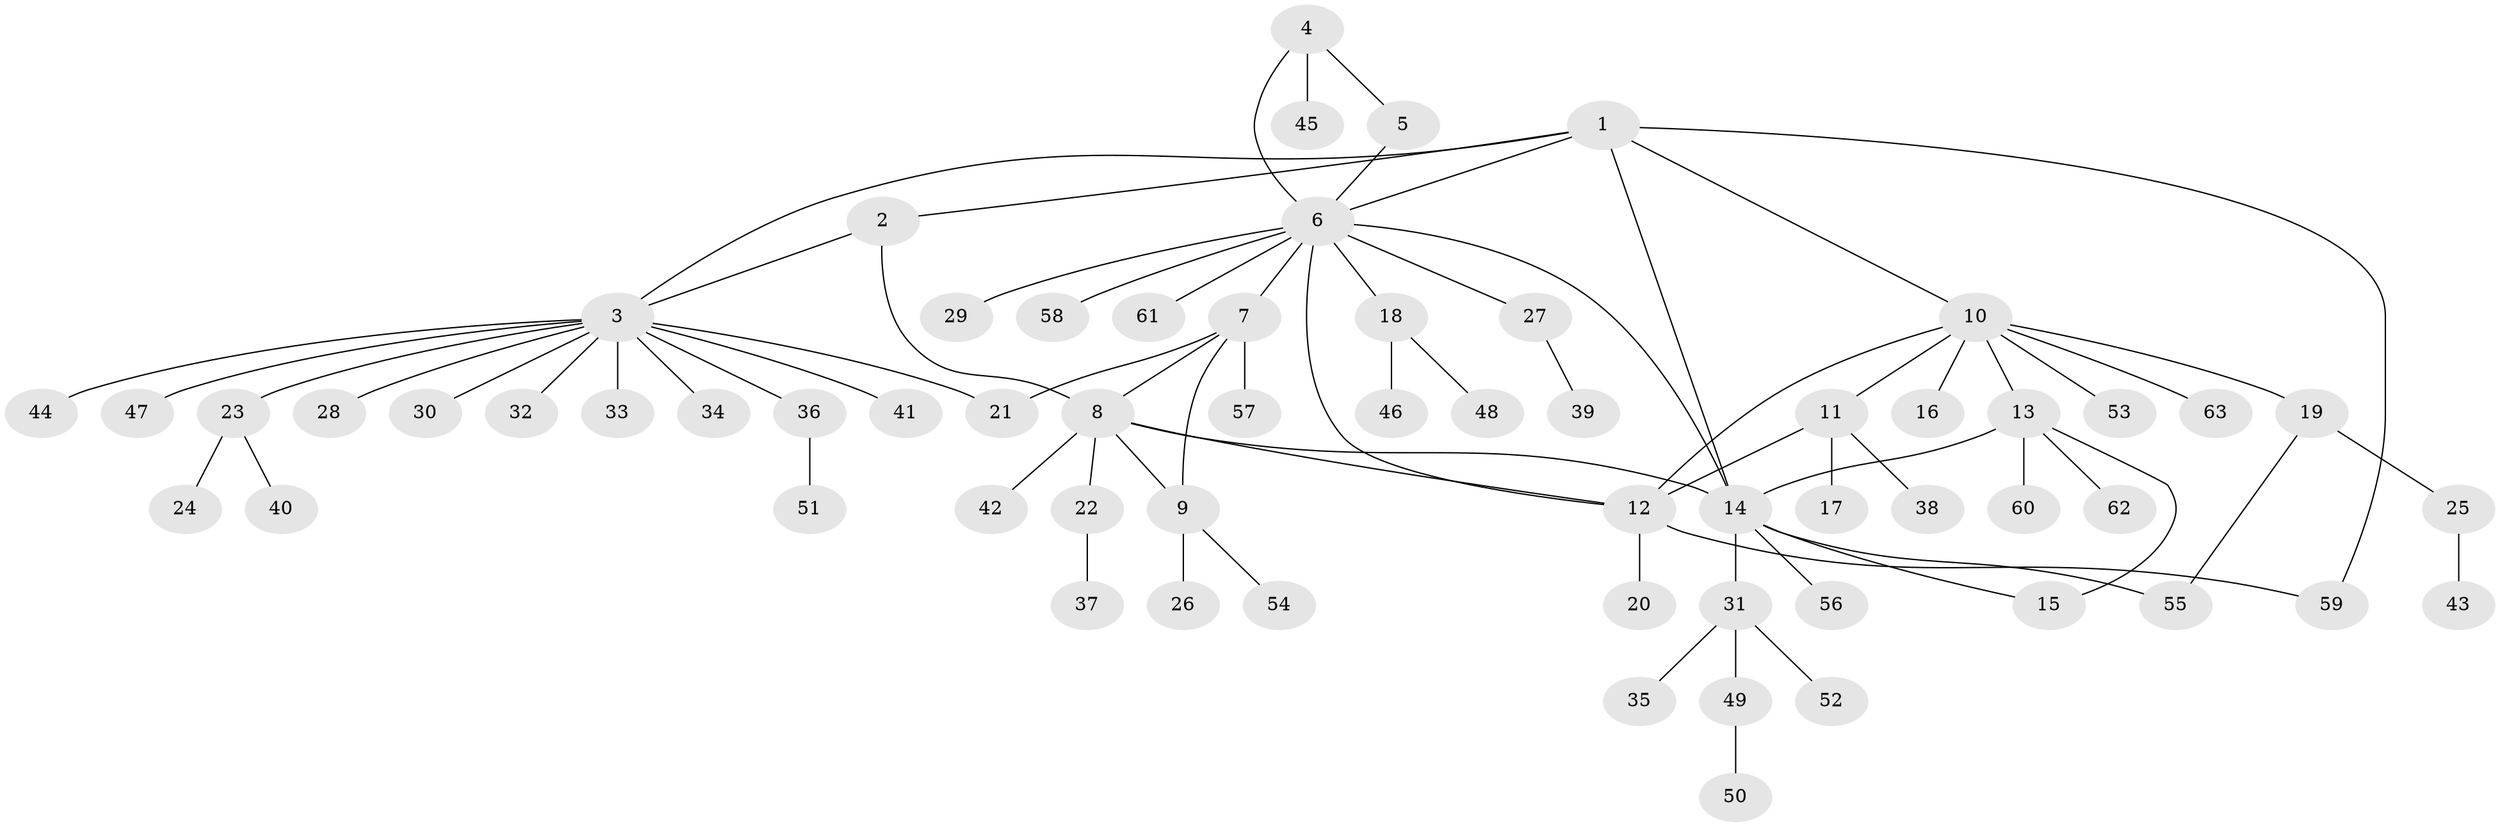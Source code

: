 // Generated by graph-tools (version 1.1) at 2025/11/02/27/25 16:11:29]
// undirected, 63 vertices, 76 edges
graph export_dot {
graph [start="1"]
  node [color=gray90,style=filled];
  1;
  2;
  3;
  4;
  5;
  6;
  7;
  8;
  9;
  10;
  11;
  12;
  13;
  14;
  15;
  16;
  17;
  18;
  19;
  20;
  21;
  22;
  23;
  24;
  25;
  26;
  27;
  28;
  29;
  30;
  31;
  32;
  33;
  34;
  35;
  36;
  37;
  38;
  39;
  40;
  41;
  42;
  43;
  44;
  45;
  46;
  47;
  48;
  49;
  50;
  51;
  52;
  53;
  54;
  55;
  56;
  57;
  58;
  59;
  60;
  61;
  62;
  63;
  1 -- 2;
  1 -- 3;
  1 -- 6;
  1 -- 10;
  1 -- 14;
  1 -- 59;
  2 -- 3;
  2 -- 8;
  3 -- 21;
  3 -- 23;
  3 -- 28;
  3 -- 30;
  3 -- 32;
  3 -- 33;
  3 -- 34;
  3 -- 36;
  3 -- 41;
  3 -- 44;
  3 -- 47;
  4 -- 5;
  4 -- 6;
  4 -- 45;
  5 -- 6;
  6 -- 7;
  6 -- 12;
  6 -- 14;
  6 -- 18;
  6 -- 27;
  6 -- 29;
  6 -- 58;
  6 -- 61;
  7 -- 8;
  7 -- 9;
  7 -- 21;
  7 -- 57;
  8 -- 9;
  8 -- 12;
  8 -- 14;
  8 -- 22;
  8 -- 42;
  9 -- 26;
  9 -- 54;
  10 -- 11;
  10 -- 12;
  10 -- 13;
  10 -- 16;
  10 -- 19;
  10 -- 53;
  10 -- 63;
  11 -- 12;
  11 -- 17;
  11 -- 38;
  12 -- 20;
  12 -- 59;
  13 -- 14;
  13 -- 15;
  13 -- 60;
  13 -- 62;
  14 -- 15;
  14 -- 31;
  14 -- 55;
  14 -- 56;
  18 -- 46;
  18 -- 48;
  19 -- 25;
  19 -- 55;
  22 -- 37;
  23 -- 24;
  23 -- 40;
  25 -- 43;
  27 -- 39;
  31 -- 35;
  31 -- 49;
  31 -- 52;
  36 -- 51;
  49 -- 50;
}
